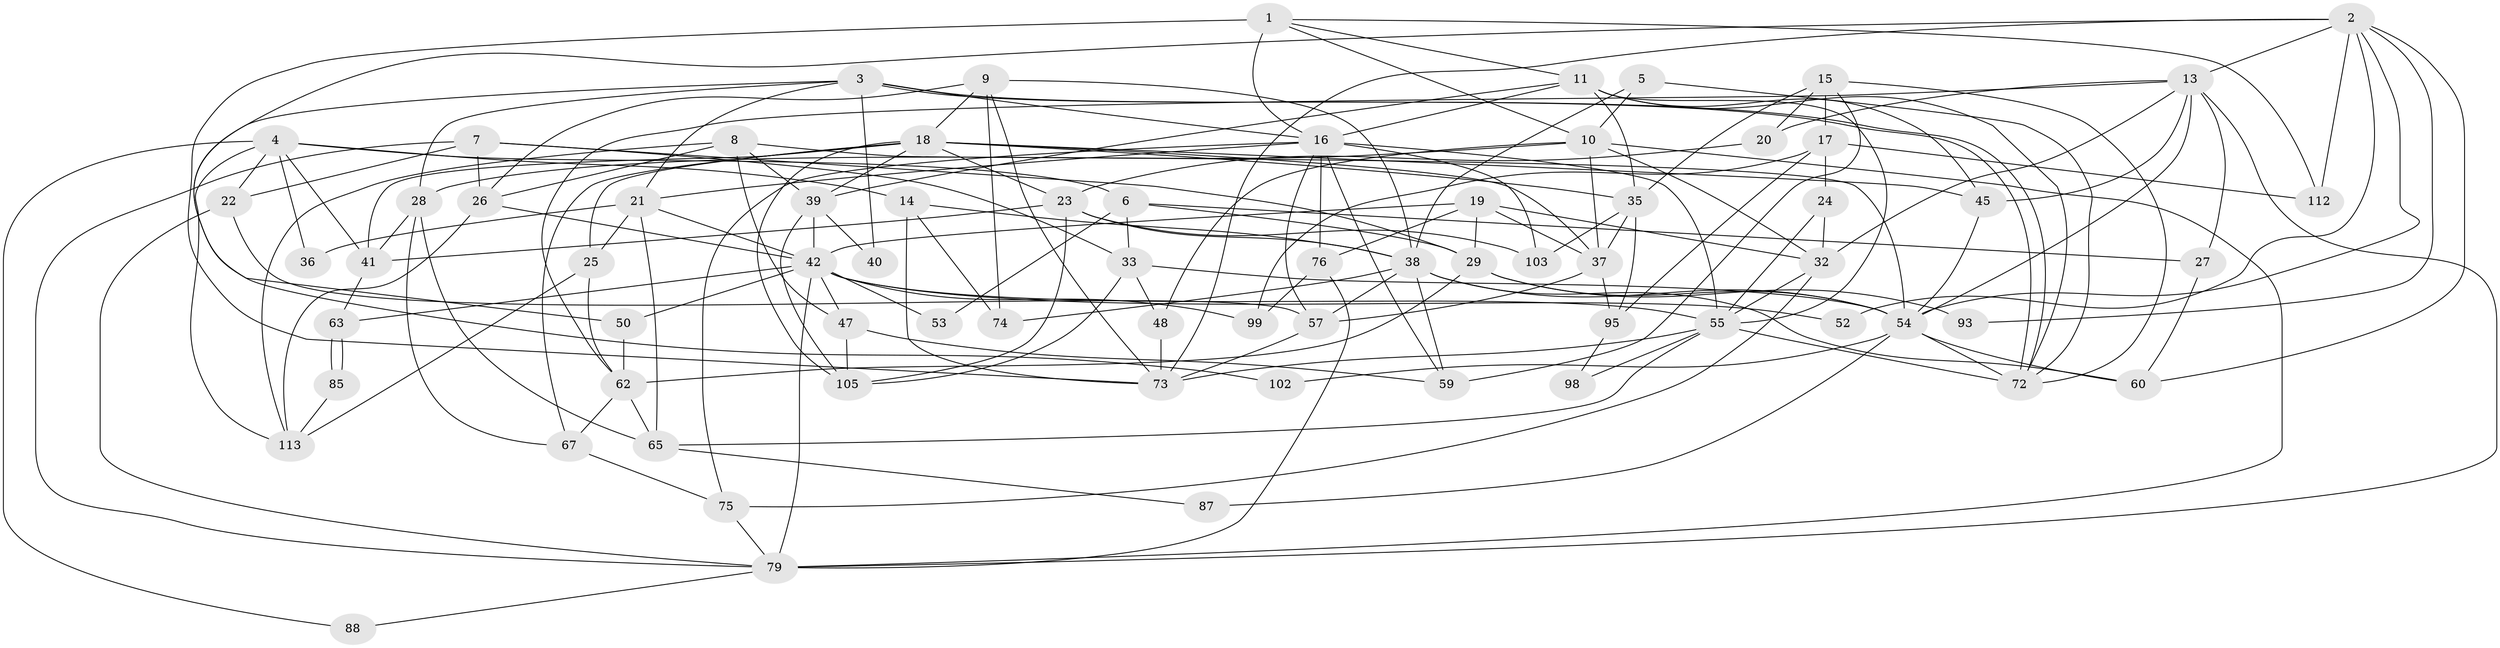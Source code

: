 // Generated by graph-tools (version 1.1) at 2025/52/02/27/25 19:52:08]
// undirected, 71 vertices, 177 edges
graph export_dot {
graph [start="1"]
  node [color=gray90,style=filled];
  1 [super="+86"];
  2 [super="+31"];
  3 [super="+58"];
  4 [super="+106"];
  5 [super="+64"];
  6 [super="+34"];
  7 [super="+12"];
  8 [super="+44"];
  9 [super="+77"];
  10 [super="+43"];
  11 [super="+89"];
  13 [super="+68"];
  14 [super="+108"];
  15;
  16 [super="+81"];
  17 [super="+96"];
  18 [super="+100"];
  19 [super="+69"];
  20;
  21 [super="+71"];
  22 [super="+30"];
  23 [super="+46"];
  24;
  25 [super="+51"];
  26 [super="+78"];
  27;
  28 [super="+101"];
  29 [super="+66"];
  32 [super="+61"];
  33 [super="+91"];
  35 [super="+70"];
  36;
  37 [super="+109"];
  38 [super="+104"];
  39 [super="+92"];
  40;
  41;
  42 [super="+56"];
  45;
  47 [super="+82"];
  48 [super="+49"];
  50;
  52;
  53;
  54 [super="+90"];
  55 [super="+110"];
  57 [super="+80"];
  59 [super="+84"];
  60;
  62 [super="+111"];
  63;
  65;
  67;
  72 [super="+97"];
  73 [super="+107"];
  74 [super="+83"];
  75;
  76;
  79 [super="+94"];
  85;
  87;
  88;
  93;
  95;
  98;
  99;
  102;
  103;
  105;
  112;
  113;
  1 -- 10;
  1 -- 16;
  1 -- 112;
  1 -- 73;
  1 -- 11;
  2 -- 50;
  2 -- 54;
  2 -- 112;
  2 -- 52;
  2 -- 73;
  2 -- 60;
  2 -- 93;
  2 -- 13;
  3 -- 21;
  3 -- 72;
  3 -- 72;
  3 -- 16;
  3 -- 40;
  3 -- 28;
  3 -- 102;
  4 -- 113;
  4 -- 14;
  4 -- 36;
  4 -- 88;
  4 -- 41;
  4 -- 6;
  4 -- 22;
  5 -- 10;
  5 -- 72;
  5 -- 38;
  6 -- 27;
  6 -- 53;
  6 -- 29;
  6 -- 33;
  7 -- 26;
  7 -- 79;
  7 -- 29;
  7 -- 33;
  7 -- 22;
  8 -- 39;
  8 -- 113;
  8 -- 54;
  8 -- 47;
  8 -- 26;
  9 -- 26;
  9 -- 74 [weight=2];
  9 -- 38;
  9 -- 18;
  9 -- 73;
  10 -- 37;
  10 -- 32 [weight=2];
  10 -- 28;
  10 -- 79;
  10 -- 48;
  11 -- 16;
  11 -- 45;
  11 -- 35;
  11 -- 55;
  11 -- 39;
  11 -- 72;
  13 -- 45;
  13 -- 20;
  13 -- 27;
  13 -- 54;
  13 -- 62;
  13 -- 79;
  13 -- 32;
  14 -- 38;
  14 -- 74;
  14 -- 73;
  15 -- 72;
  15 -- 17;
  15 -- 20;
  15 -- 59;
  15 -- 35;
  16 -- 57;
  16 -- 103;
  16 -- 59;
  16 -- 21;
  16 -- 55;
  16 -- 75;
  16 -- 76;
  17 -- 112;
  17 -- 24;
  17 -- 99;
  17 -- 95;
  18 -- 45;
  18 -- 67;
  18 -- 105;
  18 -- 35;
  18 -- 25;
  18 -- 39;
  18 -- 41;
  18 -- 23;
  18 -- 37;
  19 -- 37;
  19 -- 76;
  19 -- 29;
  19 -- 42;
  19 -- 32;
  20 -- 23;
  21 -- 42;
  21 -- 65;
  21 -- 36;
  21 -- 25;
  22 -- 57;
  22 -- 79;
  23 -- 41;
  23 -- 103;
  23 -- 38;
  23 -- 105;
  24 -- 55;
  24 -- 32;
  25 -- 62;
  25 -- 113;
  26 -- 42;
  26 -- 113;
  27 -- 60;
  28 -- 65;
  28 -- 41;
  28 -- 67;
  29 -- 62 [weight=2];
  29 -- 54;
  29 -- 93;
  32 -- 55;
  32 -- 75;
  33 -- 54;
  33 -- 48;
  33 -- 105;
  35 -- 37;
  35 -- 103;
  35 -- 95;
  37 -- 57;
  37 -- 95;
  38 -- 59;
  38 -- 74;
  38 -- 54;
  38 -- 57 [weight=2];
  38 -- 60;
  39 -- 42;
  39 -- 40;
  39 -- 105;
  41 -- 63;
  42 -- 52;
  42 -- 63;
  42 -- 79;
  42 -- 50;
  42 -- 99;
  42 -- 53;
  42 -- 55;
  42 -- 47;
  45 -- 54;
  47 -- 105;
  47 -- 59;
  48 -- 73 [weight=2];
  50 -- 62;
  54 -- 87;
  54 -- 102;
  54 -- 60;
  54 -- 72;
  55 -- 65;
  55 -- 98;
  55 -- 72;
  55 -- 73;
  57 -- 73;
  62 -- 67;
  62 -- 65;
  63 -- 85;
  63 -- 85;
  65 -- 87;
  67 -- 75;
  75 -- 79;
  76 -- 99;
  76 -- 79;
  79 -- 88;
  85 -- 113;
  95 -- 98;
}
